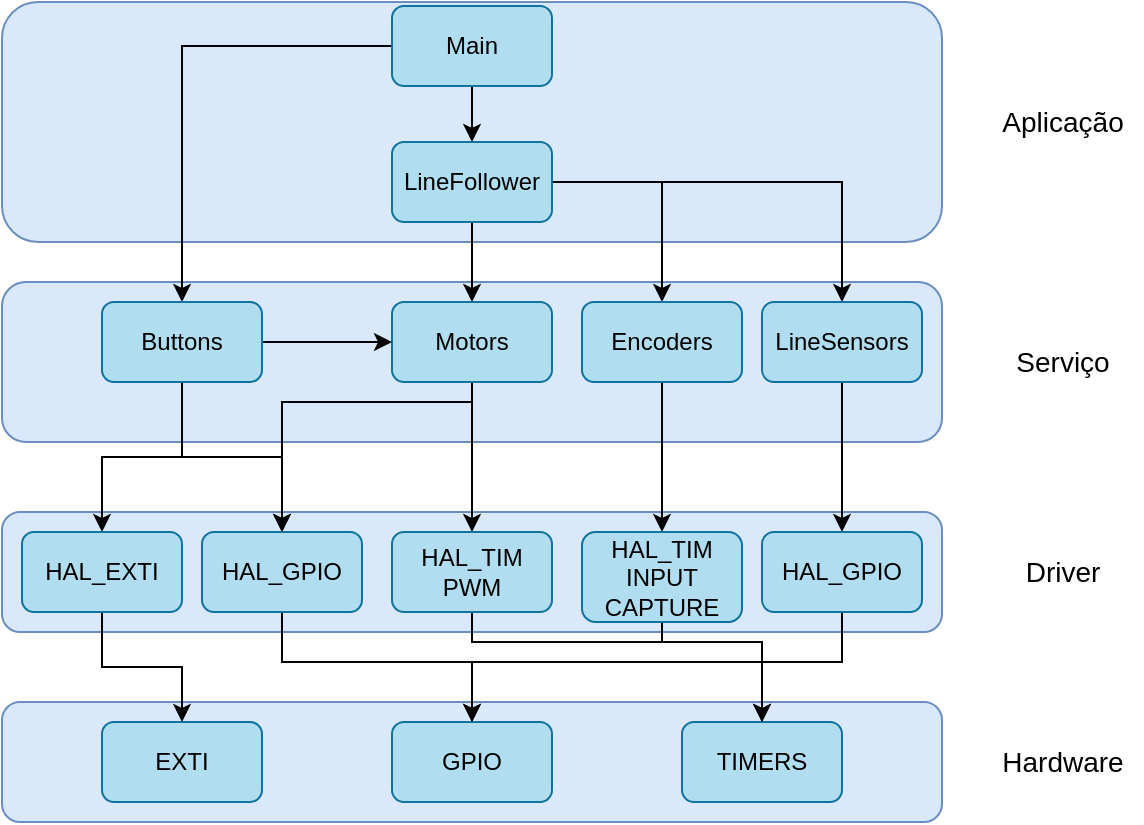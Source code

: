 <mxfile version="21.7.5" type="github">
  <diagram name="Page-1" id="g0Uzo-YRW3idvvd9ve91">
    <mxGraphModel dx="808" dy="437" grid="1" gridSize="10" guides="1" tooltips="1" connect="1" arrows="1" fold="1" page="1" pageScale="1" pageWidth="2339" pageHeight="3300" math="0" shadow="0">
      <root>
        <mxCell id="0" />
        <mxCell id="1" parent="0" />
        <mxCell id="etSmLf3MKr0KJwKuyJHP-48" value="" style="group" vertex="1" connectable="0" parent="1">
          <mxGeometry x="210" y="390" width="570" height="60" as="geometry" />
        </mxCell>
        <mxCell id="etSmLf3MKr0KJwKuyJHP-8" value="&lt;font style=&quot;font-size: 14px;&quot;&gt;Hardware&lt;/font&gt;" style="text;html=1;align=center;verticalAlign=middle;resizable=0;points=[];autosize=1;strokeColor=none;fillColor=none;" vertex="1" parent="etSmLf3MKr0KJwKuyJHP-48">
          <mxGeometry x="490" y="15" width="80" height="30" as="geometry" />
        </mxCell>
        <mxCell id="etSmLf3MKr0KJwKuyJHP-4" value="" style="rounded=1;whiteSpace=wrap;html=1;fillColor=#dae8fc;strokeColor=#6c8ebf;" vertex="1" parent="etSmLf3MKr0KJwKuyJHP-48">
          <mxGeometry width="470" height="60" as="geometry" />
        </mxCell>
        <mxCell id="etSmLf3MKr0KJwKuyJHP-40" value="EXTI" style="rounded=1;whiteSpace=wrap;html=1;fillColor=#b1ddf0;strokeColor=#10739e;" vertex="1" parent="etSmLf3MKr0KJwKuyJHP-48">
          <mxGeometry x="50" y="10" width="80" height="40" as="geometry" />
        </mxCell>
        <mxCell id="etSmLf3MKr0KJwKuyJHP-41" value="GPIO" style="rounded=1;whiteSpace=wrap;html=1;fillColor=#b1ddf0;strokeColor=#10739e;" vertex="1" parent="etSmLf3MKr0KJwKuyJHP-48">
          <mxGeometry x="195" y="10" width="80" height="40" as="geometry" />
        </mxCell>
        <mxCell id="etSmLf3MKr0KJwKuyJHP-42" value="TIMERS" style="rounded=1;whiteSpace=wrap;html=1;fillColor=#b1ddf0;strokeColor=#10739e;" vertex="1" parent="etSmLf3MKr0KJwKuyJHP-48">
          <mxGeometry x="340" y="10" width="80" height="40" as="geometry" />
        </mxCell>
        <mxCell id="etSmLf3MKr0KJwKuyJHP-2" value="" style="rounded=1;whiteSpace=wrap;html=1;fillColor=#dae8fc;strokeColor=#6c8ebf;" vertex="1" parent="1">
          <mxGeometry x="210" y="180" width="470" height="80" as="geometry" />
        </mxCell>
        <mxCell id="etSmLf3MKr0KJwKuyJHP-1" value="" style="rounded=1;whiteSpace=wrap;html=1;fillColor=#dae8fc;strokeColor=#6c8ebf;" vertex="1" parent="1">
          <mxGeometry x="210" y="40" width="470" height="120" as="geometry" />
        </mxCell>
        <mxCell id="etSmLf3MKr0KJwKuyJHP-3" value="" style="rounded=1;whiteSpace=wrap;html=1;fillColor=#dae8fc;strokeColor=#6c8ebf;" vertex="1" parent="1">
          <mxGeometry x="210" y="295" width="470" height="60" as="geometry" />
        </mxCell>
        <mxCell id="etSmLf3MKr0KJwKuyJHP-5" value="&lt;font style=&quot;font-size: 14px;&quot;&gt;Aplicação&lt;/font&gt;" style="text;html=1;align=center;verticalAlign=middle;resizable=0;points=[];autosize=1;strokeColor=none;fillColor=none;" vertex="1" parent="1">
          <mxGeometry x="700" y="85" width="80" height="30" as="geometry" />
        </mxCell>
        <mxCell id="etSmLf3MKr0KJwKuyJHP-7" value="&lt;font style=&quot;font-size: 14px;&quot;&gt;Driver&lt;/font&gt;" style="text;html=1;align=center;verticalAlign=middle;resizable=0;points=[];autosize=1;strokeColor=none;fillColor=none;" vertex="1" parent="1">
          <mxGeometry x="710" y="310" width="60" height="30" as="geometry" />
        </mxCell>
        <mxCell id="etSmLf3MKr0KJwKuyJHP-17" style="edgeStyle=orthogonalEdgeStyle;rounded=0;orthogonalLoop=1;jettySize=auto;html=1;" edge="1" parent="1" source="etSmLf3MKr0KJwKuyJHP-9" target="etSmLf3MKr0KJwKuyJHP-12">
          <mxGeometry relative="1" as="geometry">
            <Array as="points">
              <mxPoint x="445" y="110" />
              <mxPoint x="445" y="110" />
            </Array>
          </mxGeometry>
        </mxCell>
        <mxCell id="etSmLf3MKr0KJwKuyJHP-23" style="edgeStyle=orthogonalEdgeStyle;rounded=0;orthogonalLoop=1;jettySize=auto;html=1;entryX=0.5;entryY=0;entryDx=0;entryDy=0;" edge="1" parent="1" source="etSmLf3MKr0KJwKuyJHP-9" target="etSmLf3MKr0KJwKuyJHP-11">
          <mxGeometry relative="1" as="geometry" />
        </mxCell>
        <mxCell id="etSmLf3MKr0KJwKuyJHP-9" value="Main" style="rounded=1;whiteSpace=wrap;html=1;fillColor=#b1ddf0;strokeColor=#10739e;" vertex="1" parent="1">
          <mxGeometry x="405" y="42" width="80" height="40" as="geometry" />
        </mxCell>
        <mxCell id="etSmLf3MKr0KJwKuyJHP-18" style="edgeStyle=orthogonalEdgeStyle;rounded=0;orthogonalLoop=1;jettySize=auto;html=1;entryX=0.5;entryY=0;entryDx=0;entryDy=0;" edge="1" parent="1" source="etSmLf3MKr0KJwKuyJHP-12" target="etSmLf3MKr0KJwKuyJHP-10">
          <mxGeometry relative="1" as="geometry">
            <Array as="points">
              <mxPoint x="445" y="130" />
            </Array>
          </mxGeometry>
        </mxCell>
        <mxCell id="etSmLf3MKr0KJwKuyJHP-19" style="edgeStyle=orthogonalEdgeStyle;rounded=0;orthogonalLoop=1;jettySize=auto;html=1;" edge="1" parent="1" source="etSmLf3MKr0KJwKuyJHP-12" target="etSmLf3MKr0KJwKuyJHP-14">
          <mxGeometry relative="1" as="geometry" />
        </mxCell>
        <mxCell id="etSmLf3MKr0KJwKuyJHP-28" style="edgeStyle=orthogonalEdgeStyle;rounded=0;orthogonalLoop=1;jettySize=auto;html=1;entryX=0.5;entryY=0;entryDx=0;entryDy=0;" edge="1" parent="1" source="etSmLf3MKr0KJwKuyJHP-12" target="etSmLf3MKr0KJwKuyJHP-27">
          <mxGeometry relative="1" as="geometry">
            <Array as="points">
              <mxPoint x="540" y="130" />
            </Array>
          </mxGeometry>
        </mxCell>
        <mxCell id="etSmLf3MKr0KJwKuyJHP-12" value="LineFollower" style="rounded=1;whiteSpace=wrap;html=1;fillColor=#b1ddf0;strokeColor=#10739e;" vertex="1" parent="1">
          <mxGeometry x="405" y="110" width="80" height="40" as="geometry" />
        </mxCell>
        <mxCell id="etSmLf3MKr0KJwKuyJHP-6" value="&lt;font style=&quot;font-size: 14px;&quot;&gt;Serviço&lt;/font&gt;" style="text;html=1;align=center;verticalAlign=middle;resizable=0;points=[];autosize=1;strokeColor=none;fillColor=none;" vertex="1" parent="1">
          <mxGeometry x="705" y="205" width="70" height="30" as="geometry" />
        </mxCell>
        <mxCell id="etSmLf3MKr0KJwKuyJHP-36" style="edgeStyle=orthogonalEdgeStyle;rounded=0;orthogonalLoop=1;jettySize=auto;html=1;entryX=0.5;entryY=0;entryDx=0;entryDy=0;" edge="1" parent="1" source="etSmLf3MKr0KJwKuyJHP-10" target="etSmLf3MKr0KJwKuyJHP-30">
          <mxGeometry relative="1" as="geometry" />
        </mxCell>
        <mxCell id="etSmLf3MKr0KJwKuyJHP-39" style="edgeStyle=orthogonalEdgeStyle;rounded=0;orthogonalLoop=1;jettySize=auto;html=1;entryX=0.5;entryY=0;entryDx=0;entryDy=0;" edge="1" parent="1" source="etSmLf3MKr0KJwKuyJHP-10" target="etSmLf3MKr0KJwKuyJHP-29">
          <mxGeometry relative="1" as="geometry">
            <Array as="points">
              <mxPoint x="445" y="240" />
              <mxPoint x="350" y="240" />
            </Array>
          </mxGeometry>
        </mxCell>
        <mxCell id="etSmLf3MKr0KJwKuyJHP-10" value="Motors" style="rounded=1;whiteSpace=wrap;html=1;fillColor=#b1ddf0;strokeColor=#10739e;" vertex="1" parent="1">
          <mxGeometry x="405" y="190" width="80" height="40" as="geometry" />
        </mxCell>
        <mxCell id="etSmLf3MKr0KJwKuyJHP-26" style="edgeStyle=orthogonalEdgeStyle;rounded=0;orthogonalLoop=1;jettySize=auto;html=1;entryX=0;entryY=0.5;entryDx=0;entryDy=0;" edge="1" parent="1" source="etSmLf3MKr0KJwKuyJHP-11" target="etSmLf3MKr0KJwKuyJHP-10">
          <mxGeometry relative="1" as="geometry" />
        </mxCell>
        <mxCell id="etSmLf3MKr0KJwKuyJHP-34" style="edgeStyle=orthogonalEdgeStyle;rounded=0;orthogonalLoop=1;jettySize=auto;html=1;" edge="1" parent="1" source="etSmLf3MKr0KJwKuyJHP-11" target="etSmLf3MKr0KJwKuyJHP-33">
          <mxGeometry relative="1" as="geometry" />
        </mxCell>
        <mxCell id="etSmLf3MKr0KJwKuyJHP-35" style="edgeStyle=orthogonalEdgeStyle;rounded=0;orthogonalLoop=1;jettySize=auto;html=1;entryX=0.5;entryY=0;entryDx=0;entryDy=0;" edge="1" parent="1" source="etSmLf3MKr0KJwKuyJHP-11" target="etSmLf3MKr0KJwKuyJHP-29">
          <mxGeometry relative="1" as="geometry" />
        </mxCell>
        <mxCell id="etSmLf3MKr0KJwKuyJHP-11" value="Buttons" style="rounded=1;whiteSpace=wrap;html=1;fillColor=#b1ddf0;strokeColor=#10739e;" vertex="1" parent="1">
          <mxGeometry x="260" y="190" width="80" height="40" as="geometry" />
        </mxCell>
        <mxCell id="etSmLf3MKr0KJwKuyJHP-38" style="edgeStyle=orthogonalEdgeStyle;rounded=0;orthogonalLoop=1;jettySize=auto;html=1;entryX=0.5;entryY=0;entryDx=0;entryDy=0;" edge="1" parent="1" source="etSmLf3MKr0KJwKuyJHP-14" target="etSmLf3MKr0KJwKuyJHP-32">
          <mxGeometry relative="1" as="geometry" />
        </mxCell>
        <mxCell id="etSmLf3MKr0KJwKuyJHP-14" value="LineSensors" style="rounded=1;whiteSpace=wrap;html=1;fillColor=#b1ddf0;strokeColor=#10739e;" vertex="1" parent="1">
          <mxGeometry x="590" y="190" width="80" height="40" as="geometry" />
        </mxCell>
        <mxCell id="etSmLf3MKr0KJwKuyJHP-37" style="edgeStyle=orthogonalEdgeStyle;rounded=0;orthogonalLoop=1;jettySize=auto;html=1;entryX=0.5;entryY=0;entryDx=0;entryDy=0;" edge="1" parent="1" source="etSmLf3MKr0KJwKuyJHP-27" target="etSmLf3MKr0KJwKuyJHP-31">
          <mxGeometry relative="1" as="geometry" />
        </mxCell>
        <mxCell id="etSmLf3MKr0KJwKuyJHP-27" value="Encoders" style="rounded=1;whiteSpace=wrap;html=1;fillColor=#b1ddf0;strokeColor=#10739e;" vertex="1" parent="1">
          <mxGeometry x="500" y="190" width="80" height="40" as="geometry" />
        </mxCell>
        <mxCell id="etSmLf3MKr0KJwKuyJHP-44" style="edgeStyle=orthogonalEdgeStyle;rounded=0;orthogonalLoop=1;jettySize=auto;html=1;" edge="1" parent="1" source="etSmLf3MKr0KJwKuyJHP-29" target="etSmLf3MKr0KJwKuyJHP-41">
          <mxGeometry relative="1" as="geometry">
            <Array as="points">
              <mxPoint x="350" y="370" />
              <mxPoint x="445" y="370" />
            </Array>
          </mxGeometry>
        </mxCell>
        <mxCell id="etSmLf3MKr0KJwKuyJHP-29" value="HAL_GPIO" style="rounded=1;whiteSpace=wrap;html=1;fillColor=#b1ddf0;strokeColor=#10739e;" vertex="1" parent="1">
          <mxGeometry x="310" y="305" width="80" height="40" as="geometry" />
        </mxCell>
        <mxCell id="etSmLf3MKr0KJwKuyJHP-46" style="edgeStyle=orthogonalEdgeStyle;rounded=0;orthogonalLoop=1;jettySize=auto;html=1;entryX=0.5;entryY=0;entryDx=0;entryDy=0;" edge="1" parent="1" source="etSmLf3MKr0KJwKuyJHP-30" target="etSmLf3MKr0KJwKuyJHP-42">
          <mxGeometry relative="1" as="geometry">
            <Array as="points">
              <mxPoint x="445" y="360" />
              <mxPoint x="590" y="360" />
            </Array>
          </mxGeometry>
        </mxCell>
        <mxCell id="etSmLf3MKr0KJwKuyJHP-30" value="&lt;div&gt;HAL_TIM&lt;/div&gt;&lt;div&gt;PWM&lt;/div&gt;" style="rounded=1;whiteSpace=wrap;html=1;fillColor=#b1ddf0;strokeColor=#10739e;" vertex="1" parent="1">
          <mxGeometry x="405" y="305" width="80" height="40" as="geometry" />
        </mxCell>
        <mxCell id="etSmLf3MKr0KJwKuyJHP-47" style="edgeStyle=orthogonalEdgeStyle;rounded=0;orthogonalLoop=1;jettySize=auto;html=1;entryX=0.5;entryY=0;entryDx=0;entryDy=0;" edge="1" parent="1" source="etSmLf3MKr0KJwKuyJHP-31" target="etSmLf3MKr0KJwKuyJHP-42">
          <mxGeometry relative="1" as="geometry">
            <Array as="points">
              <mxPoint x="540" y="360" />
              <mxPoint x="590" y="360" />
            </Array>
          </mxGeometry>
        </mxCell>
        <mxCell id="etSmLf3MKr0KJwKuyJHP-31" value="&lt;div&gt;HAL_TIM&lt;/div&gt;&lt;div&gt;INPUT CAPTURE&lt;br&gt;&lt;/div&gt;" style="rounded=1;whiteSpace=wrap;html=1;fillColor=#b1ddf0;strokeColor=#10739e;" vertex="1" parent="1">
          <mxGeometry x="500" y="305" width="80" height="45" as="geometry" />
        </mxCell>
        <mxCell id="etSmLf3MKr0KJwKuyJHP-45" style="edgeStyle=orthogonalEdgeStyle;rounded=0;orthogonalLoop=1;jettySize=auto;html=1;" edge="1" parent="1" source="etSmLf3MKr0KJwKuyJHP-32" target="etSmLf3MKr0KJwKuyJHP-41">
          <mxGeometry relative="1" as="geometry">
            <Array as="points">
              <mxPoint x="630" y="370" />
              <mxPoint x="445" y="370" />
            </Array>
          </mxGeometry>
        </mxCell>
        <mxCell id="etSmLf3MKr0KJwKuyJHP-32" value="HAL_GPIO" style="rounded=1;whiteSpace=wrap;html=1;fillColor=#b1ddf0;strokeColor=#10739e;" vertex="1" parent="1">
          <mxGeometry x="590" y="305" width="80" height="40" as="geometry" />
        </mxCell>
        <mxCell id="etSmLf3MKr0KJwKuyJHP-43" style="edgeStyle=orthogonalEdgeStyle;rounded=0;orthogonalLoop=1;jettySize=auto;html=1;entryX=0.5;entryY=0;entryDx=0;entryDy=0;" edge="1" parent="1" source="etSmLf3MKr0KJwKuyJHP-33" target="etSmLf3MKr0KJwKuyJHP-40">
          <mxGeometry relative="1" as="geometry" />
        </mxCell>
        <mxCell id="etSmLf3MKr0KJwKuyJHP-33" value="HAL_EXTI" style="rounded=1;whiteSpace=wrap;html=1;fillColor=#b1ddf0;strokeColor=#10739e;" vertex="1" parent="1">
          <mxGeometry x="220" y="305" width="80" height="40" as="geometry" />
        </mxCell>
      </root>
    </mxGraphModel>
  </diagram>
</mxfile>
